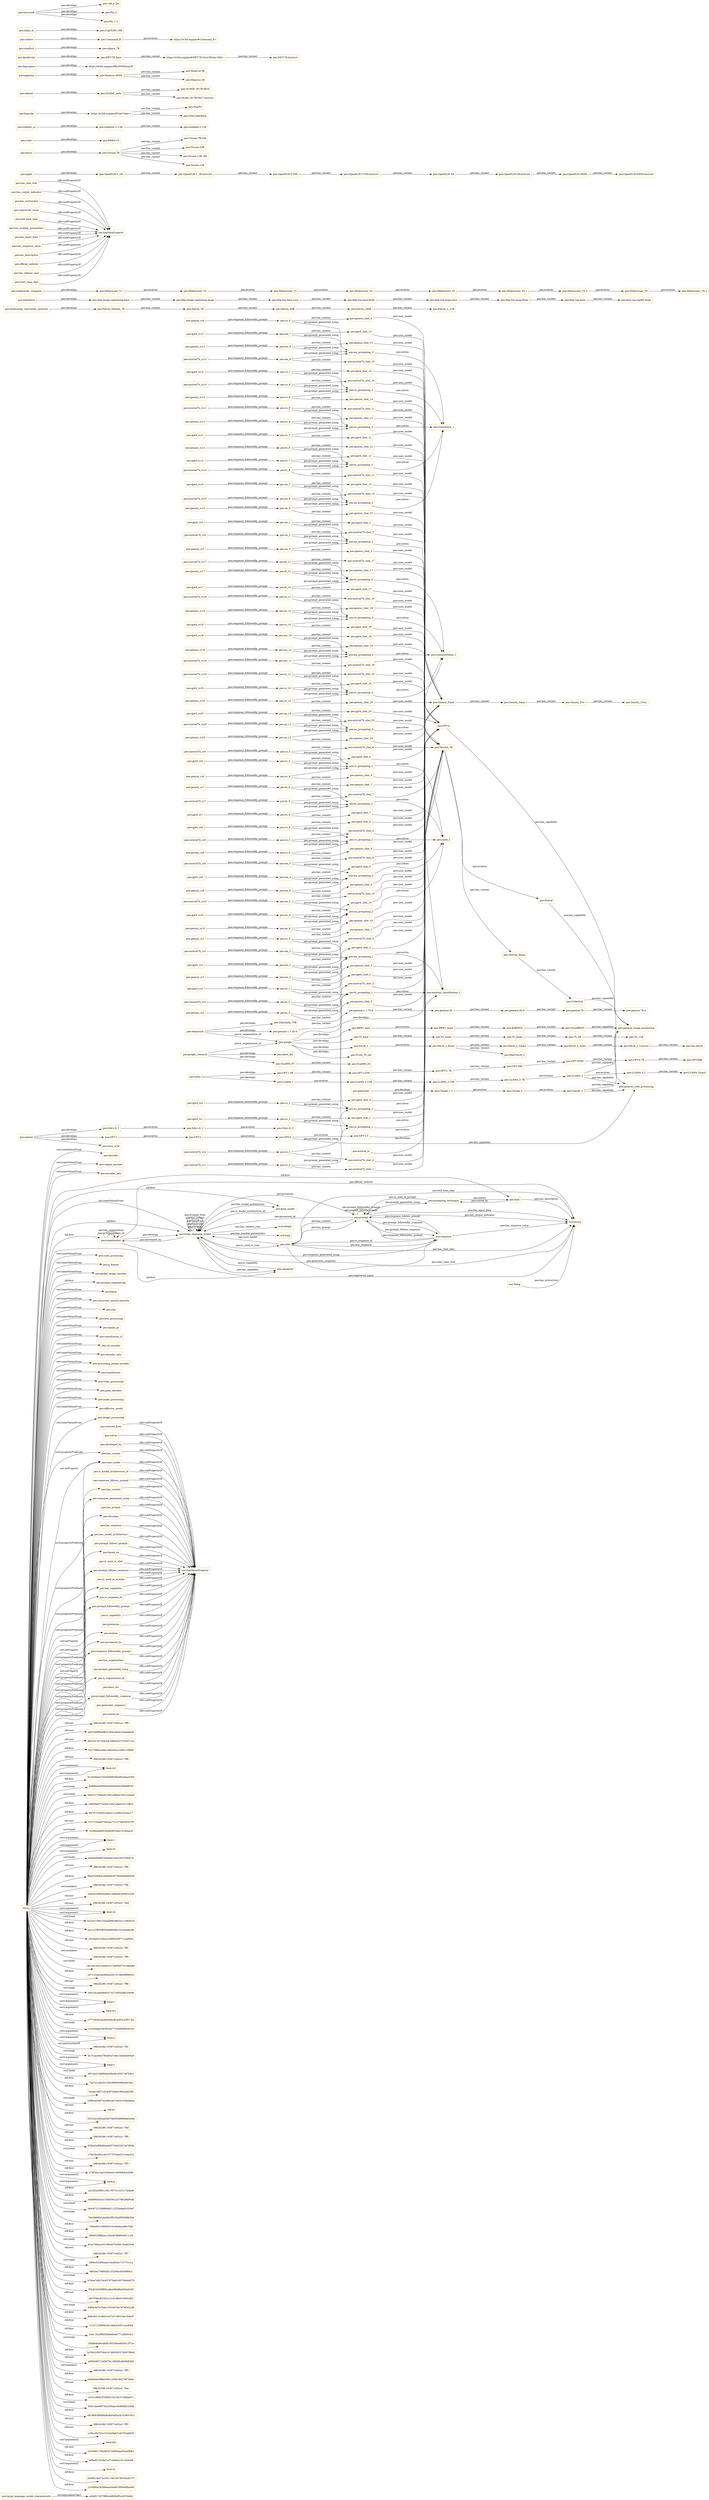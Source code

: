 digraph ar2dtool_diagram { 
rankdir=LR;
size="1501"
node [shape = rectangle, color="orange"]; "peo:large_language_model_characteristic" "peo:decoder" "peo:region_encoder" "e4b6f17d578f9c4e809aff3cd470afeb" "peo:encoder_only" "peo:organization" "peo:code_processing" "peo:q_former" "peo:global_image_encoder" "peo:prompt_engineering" "peo:llama" "peo:recurrent_neural_network" "peo:chat" "peo:clip" "peo:text_processing" "peo:lamda_pt" "peo:prompting_technique" "peo:transformer_xl" "peo:vit_encoder" "peo:decoder_only" "peo:task" "peo:grounding_image_encoder" "peo:transformer" "peo:capability" "peo:video_processing" "peo:pixel_decoder" "peo:audio_processing" "peo:prompt" "peo:base_model" "peo:diffusion_model" "peo:large_language_model" "peo:image_processing" "peo:response" ; /*classes style*/
	"peo:gemini_rs4" -> "peo:ro_3" [ label = "peo:response_followedby_prompt" ];
	"peo:gpt4_chat_4" -> "peo:GPT-4" [ label = "peo:uses_model" ];
	"peo:gemini_rs12" -> "peo:fs_9" [ label = "peo:response_followedby_prompt" ];
	"peo:ro_1" -> "peo:ro_prompting_1" [ label = "peo:prompt_generated_using" ];
	"peo:ro_1" -> "peo:gpt4_chat_4" [ label = "peo:has_context" ];
	"peo:an_5" -> "peo:an_prompting_2" [ label = "peo:prompt_generated_using" ];
	"peo:an_5" -> "peo:mistral7b_chat_10" [ label = "peo:has_context" ];
	"peo:gpt4_rs20" -> "peo:an_10" [ label = "peo:response_followedby_prompt" ];
	"peo:zs_2" -> "peo:zs_prompting_1" [ label = "peo:prompt_generated_using" ];
	"peo:zs_2" -> "peo:mistral7b_chat_1" [ label = "peo:has_context" ];
	"peo:Falcon_180B" -> "peo:Falcon_2_11B" [ label = "peo:has_variant" ];
	"peo:fs_11" -> "peo:fs_prompting_4" [ label = "peo:prompt_generated_using" ];
	"peo:fs_11" -> "peo:mistral7b_chat_17" [ label = "peo:has_context" ];
	"peo:has_variant" -> "owl:topObjectProperty" [ label = "rdfs:subPropertyOf" ];
	"peo:gemini_chat_15" -> "peo:Gemini_Flash" [ label = "peo:uses_model" ];
	"peo:uses_model" -> "owl:topObjectProperty" [ label = "rdfs:subPropertyOf" ];
	"peo:GPT-2" -> "peo:GPT-3" [ label = "peo:evolves" ];
	"peo:ro_11" -> "peo:ro_prompting_4" [ label = "peo:prompt_generated_using" ];
	"peo:ro_11" -> "peo:mistral7b_chat_19" [ label = "peo:has_context" ];
	"peo:gpt4_chat_15" -> "peo:GPT-4" [ label = "peo:uses_model" ];
	"peo:mistral7b_rs6" -> "peo:zs_5" [ label = "peo:response_followedby_prompt" ];
	"peo:mistral7b_chat_12" -> "peo:Mistral_7B" [ label = "peo:uses_model" ];
	"peo:salesforce" -> "peo:blip-image-captioning-base" [ label = "peo:develops" ];
	"peo:em_7" -> "peo:em_prompting_3" [ label = "peo:prompt_generated_using" ];
	"peo:em_7" -> "peo:gpt4_chat_13" [ label = "peo:has_context" ];
	"peo:mistral7b_rs10" -> "peo:an_5" [ label = "peo:response_followedby_prompt" ];
	"peo:gpt4_rs14" -> "peo:ro_7" [ label = "peo:response_followedby_prompt" ];
	"peo:Midjourney_V2" -> "peo:Midjourney_V3" [ label = "peo:evolves" ];
	"peo:is_model_architecture_of" -> "owl:topObjectProperty" [ label = "rdfs:subPropertyOf" ];
	"peo:gemini_chat_5" -> "peo:Gemini_Flash" [ label = "peo:uses_model" ];
	"peo:RoBERTa" -> "peo:VisualBERT" [ label = "peo:has_variant" ];
	"peo:has_chat_title" -> "owl:topDataProperty" [ label = "rdfs:subPropertyOf" ];
	"peo:em_10" -> "peo:em_prompting_4" [ label = "peo:prompt_generated_using" ];
	"peo:em_10" -> "peo:gpt4_chat_18" [ label = "peo:has_context" ];
	"peo:zs_prompting_2" -> "peo:math_1" [ label = "peo:solves" ];
	"peo:gpt4_rs5" -> "peo:an_1" [ label = "peo:response_followedby_prompt" ];
	"peo:an_12" -> "peo:an_prompting_4" [ label = "peo:prompt_generated_using" ];
	"peo:an_12" -> "peo:gemini_chat_20" [ label = "peo:has_context" ];
	"peo:gemini_rs18" -> "peo:em_12" [ label = "peo:response_followedby_prompt" ];
	"peo:mistral7b_chat_5" -> "peo:Mistral_7B" [ label = "peo:uses_model" ];
	"peo:ro_7" -> "peo:ro_prompting_3" [ label = "peo:prompt_generated_using" ];
	"peo:ro_7" -> "peo:gpt4_chat_14" [ label = "peo:has_context" ];
	"peo:deepmind" -> "peo:google" [ label = "peo:is_organization_of" ];
	"peo:deepmind" -> "peo:gemma-1.1-2b-it" [ label = "peo:develops" ];
	"peo:deepmind" -> "peo:Chinchilla_70B" [ label = "peo:develops" ];
	"peo:response_follows_prompt" -> "owl:topObjectProperty" [ label = "rdfs:subPropertyOf" ];
	"peo:OpenELM-450M" -> "peo:OpenELM-450M-Instruct" [ label = "peo:has_variant" ];
	"peo:lmsys" -> "peo:Vicuna-7B" [ label = "peo:develops" ];
	"peo:Midjourney_V5.2" -> "peo:Midjourney_V6" [ label = "peo:evolves" ];
	"peo:Vicuna-7B" -> "peo:Vicuna-7B-16k" [ label = "peo:has_variant" ];
	"peo:Vicuna-7B" -> "peo:Vicuna-33B" [ label = "peo:has_variant" ];
	"peo:Vicuna-7B" -> "peo:Vicuna-13B-16k" [ label = "peo:has_variant" ];
	"peo:Vicuna-7B" -> "peo:Vicuna-13B" [ label = "peo:has_variant" ];
	"peo:PaLM_2_Bison" -> "peo:PaLM_2_Gecko" [ label = "peo:has_variant" ];
	"peo:PaLM_2_Bison" -> "peo:Med-PaLM_2" [ label = "peo:has_variant" ];
	"peo:LLAMA_2-13B" -> "peo:LLAMA_2-70B" [ label = "peo:has_variant" ];
	"peo:Mistral_7B" -> "peo:Mistral_Nemo" [ label = "peo:has_variant" ];
	"peo:Mistral_7B" -> "peo:Pixtral" [ label = "peo:evolves" ];
	"peo:zs_8" -> "peo:zs_prompting_3" [ label = "peo:prompt_generated_using" ];
	"peo:zs_8" -> "peo:mistral7b_chat_11" [ label = "peo:has_context" ];
	"peo:OPT-125M" -> "peo:OPT-2.7B" [ label = "peo:has_variant" ];
	"peo:gemini_chat_10" -> "peo:Gemini_Flash" [ label = "peo:uses_model" ];
	"peo:VisualBERT" -> "peo:general_image_processing" [ label = "peo:has_capability" ];
	"peo:has_context" -> "owl:topObjectProperty" [ label = "rdfs:subPropertyOf" ];
	"peo:an_prompting_1" -> "peo:emotion_classification_1" [ label = "peo:solves" ];
	"peo:response_generated_using" -> "owl:topObjectProperty" [ label = "rdfs:subPropertyOf" ];
	"peo:gpt4_chat_10" -> "peo:GPT-4" [ label = "peo:uses_model" ];
	"peo:Claude_3" -> "peo:general_image_processing" [ label = "peo:has_capability" ];
	"peo:Claude_3" -> "peo:general_code_processing" [ label = "peo:has_capability" ];
	"peo:mistral7b_rs1" -> "peo:zs_2" [ label = "peo:response_followedby_prompt" ];
	"peo:fs_6" -> "peo:fs_prompting_2" [ label = "peo:prompt_generated_using" ];
	"peo:fs_6" -> "peo:gemini_chat_7" [ label = "peo:has_context" ];
	"peo:fs_prompting_4" -> "peo:summarization_1" [ label = "peo:solves" ];
	"peo:em_2" -> "peo:em_prompting_1" [ label = "peo:prompt_generated_using" ];
	"peo:em_2" -> "peo:mistral7b_chat_3" [ label = "peo:has_context" ];
	"peo:mistral7b_chat_18" -> "peo:Mistral_7B" [ label = "peo:uses_model" ];
	"peo:mistral7b_rs16" -> "peo:zs_11" [ label = "peo:response_followedby_prompt" ];
	"peo:OPT-350M" -> "peo:OPT-6.7B" [ label = "peo:has_variant" ];
	"peo:mistral_ai" -> "peo:Mistral_7B" [ label = "peo:develops" ];
	"peo:anthropic" -> "peo:Claude_1.2" [ label = "peo:develops" ];
	"peo:rwkv" -> "peo:RWKV-v5" [ label = "peo:develops" ];
	"peo:PaLM_2_Otter" -> "peo:PaLM_2_Unicorn" [ label = "peo:has_variant" ];
	"peo:ro_prompting_1" -> "peo:emotion_classification_1" [ label = "peo:solves" ];
	"peo:gemini_rs5" -> "peo:an_3" [ label = "peo:response_followedby_prompt" ];
	"peo:gemini_rs13" -> "peo:em_9" [ label = "peo:response_followedby_prompt" ];
	"peo:ro_2" -> "peo:ro_prompting_1" [ label = "peo:prompt_generated_using" ];
	"peo:ro_2" -> "peo:mistral7b_chat_4" [ label = "peo:has_context" ];
	"peo:an_6" -> "peo:an_prompting_2" [ label = "peo:prompt_generated_using" ];
	"peo:an_6" -> "peo:gemini_chat_10" [ label = "peo:has_context" ];
	"peo:gpt4_chat_5" -> "peo:GPT-4" [ label = "peo:uses_model" ];
	"peo:blip-vqa-base" -> "peo:blip-vqa-capfilt-large" [ label = "peo:has_variant" ];
	"peo:has_prompt" -> "owl:topObjectProperty" [ label = "rdfs:subPropertyOf" ];
	"peo:OpenELM-1_1B" -> "peo:OpenELM-1_1B-Instruct" [ label = "peo:has_variant" ];
	"peo:PaLM_2_Gecko" -> "peo:PaLM_2_Otter" [ label = "peo:has_variant" ];
	"peo:zs_3" -> "peo:zs_prompting_1" [ label = "peo:prompt_generated_using" ];
	"peo:zs_3" -> "peo:gemini_chat_1" [ label = "peo:has_context" ];
	"peo:develops" -> "owl:topObjectProperty" [ label = "rdfs:subPropertyOf" ];
	"peo:LLAMA_2-7B" -> "peo:LLAMA_3" [ label = "peo:evolves" ];
	"peo:fs_12" -> "peo:fs_prompting_4" [ label = "peo:prompt_generated_using" ];
	"peo:fs_12" -> "peo:gemini_chat_17" [ label = "peo:has_context" ];
	"peo:gemma-7b" -> "peo:gemma-7b-it" [ label = "peo:has_variant" ];
	"peo:gemini_chat_16" -> "peo:Gemini_Flash" [ label = "peo:uses_model" ];
	"peo:has_response" -> "owl:topObjectProperty" [ label = "rdfs:subPropertyOf" ];
	"peo:ro_12" -> "peo:ro_prompting_4" [ label = "peo:prompt_generated_using" ];
	"peo:ro_12" -> "peo:gemini_chat_19" [ label = "peo:has_context" ];
	"peo:GPT-3" -> "peo:general_code_processing" [ label = "peo:has_capability" ];
	"peo:GPT-3" -> "peo:GPT-3.5" [ label = "peo:evolves" ];
	"peo:gpt4_chat_16" -> "peo:GPT-4" [ label = "peo:uses_model" ];
	"peo:OPT-6.7B" -> "peo:OPT-66B" [ label = "peo:has_variant" ];
	"peo:stablelm-2-1-6b" -> "peo:stablelm-2-12b" [ label = "peo:has_variant" ];
	"peo:fs_1" -> "peo:fs_prompting_1" [ label = "peo:prompt_generated_using" ];
	"peo:fs_1" -> "peo:gpt4_chat_2" [ label = "peo:has_context" ];
	"peo:Gemini_Flash" -> "peo:Gemini_Nano" [ label = "peo:has_variant" ];
	"peo:mistral7b_rs7" -> "peo:fs_5" [ label = "peo:response_followedby_prompt" ];
	"peo:blip-itm-base-flickr" -> "peo:blip-itm-large-coco" [ label = "peo:has_variant" ];
	"peo:has_model_architecture" -> "owl:topObjectProperty" [ label = "rdfs:subPropertyOf" ];
	"peo:em_8" -> "peo:em_prompting_3" [ label = "peo:prompt_generated_using" ];
	"peo:em_8" -> "peo:mistral7b_chat_13" [ label = "peo:has_context" ];
	"peo:mistral7b_chat_13" -> "peo:Mistral_7B" [ label = "peo:uses_model" ];
	"peo:has_output_indicator" -> "owl:topDataProperty" [ label = "rdfs:subPropertyOf" ];
	"peo:mistral7b_rs11" -> "peo:zs_8" [ label = "peo:response_followedby_prompt" ];
	"peo:gpt4_rs15" -> "peo:an_7" [ label = "peo:response_followedby_prompt" ];
	"peo:Midjourney_V3" -> "peo:Midjourney_V4" [ label = "peo:evolves" ];
	"peo:gemini_chat_6" -> "peo:Gemini_Flash" [ label = "peo:uses_model" ];
	"https://w3id.org/peo#StarCoder+" -> "peo:StarPii" [ label = "peo:has_variant" ];
	"https://w3id.org/peo#StarCoder+" -> "peo:StarCoderBase" [ label = "peo:has_variant" ];
	"peo:allenAI" -> "peo:OLMoE_code" [ label = "peo:develops" ];
	"peo:an_1" -> "peo:an_prompting_1" [ label = "peo:prompt_generated_using" ];
	"peo:an_1" -> "peo:gpt4_chat_5" [ label = "peo:has_context" ];
	"peo:Gemini_Pro" -> "peo:Gemini_Ultra" [ label = "peo:has_variant" ];
	"peo:em_11" -> "peo:em_prompting_4" [ label = "peo:prompt_generated_using" ];
	"peo:em_11" -> "peo:mistral7b_chat_18" [ label = "peo:has_context" ];
	"peo:zs_prompting_3" -> "peo:translation_1" [ label = "peo:solves" ];
	"peo:gpt4_rs6" -> "peo:zs_4" [ label = "peo:response_followedby_prompt" ];
	"peo:gemini_rs19" -> "peo:ro_12" [ label = "peo:response_followedby_prompt" ];
	"peo:mistral7b_chat_6" -> "peo:Mistral_7B" [ label = "peo:uses_model" ];
	"peo:ro_8" -> "peo:ro_prompting_3" [ label = "peo:prompt_generated_using" ];
	"peo:ro_8" -> "peo:mistral7b_chat_14" [ label = "peo:has_context" ];
	"peo:BERT_base" -> "peo:BERT_large" [ label = "peo:evolves" ];
	"peo:prompt_follows_prompt" -> "owl:topObjectProperty" [ label = "rdfs:subPropertyOf" ];
	"peo:gemini_rs20" -> "peo:an_12" [ label = "peo:response_followedby_prompt" ];
	"peo:zs_9" -> "peo:zs_prompting_3" [ label = "peo:prompt_generated_using" ];
	"peo:zs_9" -> "peo:gemini_chat_11" [ label = "peo:has_context" ];
	"peo:gemini_chat_11" -> "peo:Gemini_Flash" [ label = "peo:uses_model" ];
	"peo:an_prompting_2" -> "peo:math_1" [ label = "peo:solves" ];
	"peo:gpt4_chat_11" -> "peo:GPT-4" [ label = "peo:uses_model" ];
	"peo:mistral7b_rs2" -> "peo:fs_2" [ label = "peo:response_followedby_prompt" ];
	"peo:fs_7" -> "peo:fs_prompting_3" [ label = "peo:prompt_generated_using" ];
	"peo:fs_7" -> "peo:gpt4_chat_12" [ label = "peo:has_context" ];
	"peo:em_3" -> "peo:em_prompting_1" [ label = "peo:prompt_generated_using" ];
	"peo:em_3" -> "peo:gemini_chat_3" [ label = "peo:has_context" ];
	"peo:gpt4_rs10" -> "peo:an_4" [ label = "peo:response_followedby_prompt" ];
	"peo:based_on" -> "owl:topObjectProperty" [ label = "rdfs:subPropertyOf" ];
	"peo:sapienza" -> "peo:Minerva-350M" [ label = "peo:develops" ];
	"peo:mistral7b_chat_19" -> "peo:Mistral_7B" [ label = "peo:uses_model" ];
	"peo:T5_base" -> "peo:T5_small" [ label = "peo:has_variant" ];
	"peo:mistral7b_rs17" -> "peo:fs_11" [ label = "peo:response_followedby_prompt" ];
	"peo:gemini_chat_1" -> "peo:Gemini_Flash" [ label = "peo:uses_model" ];
	"peo:Falcon_40B" -> "peo:Falcon_180B" [ label = "peo:has_variant" ];
	"peo:ro_prompting_2" -> "peo:math_1" [ label = "peo:solves" ];
	"peo:gemini_rs6" -> "peo:zs_6" [ label = "peo:response_followedby_prompt" ];
	"peo:blip-image-captioning-large" -> "peo:blip-itm-base-coco" [ label = "peo:has_variant" ];
	"peo:midjourney_company" -> "peo:Midjourney_V1" [ label = "peo:develops" ];
	"peo:mistral7b_chat_1" -> "peo:Mistral_7B" [ label = "peo:uses_model" ];
	"peo:ro_3" -> "peo:ro_prompting_1" [ label = "peo:prompt_generated_using" ];
	"peo:ro_3" -> "peo:gemini_chat_4" [ label = "peo:has_context" ];
	"peo:mistral7b_chat_20" -> "peo:Mistral_7B" [ label = "peo:uses_model" ];
	"peo:gpt4_rs1" -> "peo:zs_1" [ label = "peo:response_followedby_prompt" ];
	"peo:an_7" -> "peo:an_prompting_3" [ label = "peo:prompt_generated_using" ];
	"peo:an_7" -> "peo:gpt4_chat_15" [ label = "peo:has_context" ];
	"peo:large_language_model_characteristic" -> "e4b6f17d578f9c4e809aff3cd470afeb" [ label = "owl:equivalentClass" ];
	"peo:gemini_rs14" -> "peo:ro_9" [ label = "peo:response_followedby_prompt" ];
	"peo:blip-itm-base-coco" -> "peo:blip-itm-base-flickr" [ label = "peo:has_variant" ];
	"peo:gpt4_chat_6" -> "peo:GPT-4" [ label = "peo:uses_model" ];
	"peo:OpenELM-270M" -> "peo:OpenELM-270M-Instruct" [ label = "peo:has_variant" ];
	"peo:has_instruction" -> "owl:topDataProperty" [ label = "rdfs:subPropertyOf" ];
	"peo:zs_4" -> "peo:zs_prompting_2" [ label = "peo:prompt_generated_using" ];
	"peo:zs_4" -> "peo:gpt4_chat_6" [ label = "peo:has_context" ];
	"peo:PaLM_1" -> "peo:PaLM_2_Bison" [ label = "peo:evolves" ];
	"peo:GLaMM_FT" -> "peo:GLaMM_ZS" [ label = "peo:has_variant" ];
	"peo:is_used_in_chat" -> "owl:topObjectProperty" [ label = "rdfs:subPropertyOf" ];
	"peo:gemini_chat_17" -> "peo:Gemini_Flash" [ label = "peo:uses_model" ];
	"peo:OLMoE_code" -> "peo:OLMoE-1B-7B-0924" [ label = "peo:has_variant" ];
	"peo:OLMoE_code" -> "peo:OLMo-1B-7B-0927-Instruct" [ label = "peo:has_variant" ];
	"peo:blip-itm-large-coco" -> "peo:blip-itm-large-flickr" [ label = "peo:has_variant" ];
	"peo:GPT-4" -> "peo:general_image_processing" [ label = "peo:has_capability" ];
	"peo:google_research" -> "peo:google" [ label = "peo:is_organization_of" ];
	"peo:google_research" -> "peo:xlnet_llm" [ label = "peo:develops" ];
	"peo:google_research" -> "peo:GLaMM_FT" [ label = "peo:develops" ];
	"peo:gpt4_chat_17" -> "peo:GPT-4" [ label = "peo:uses_model" ];
	"peo:gemma-2b-it" -> "peo:gemma-7b" [ label = "peo:has_variant" ];
	"peo:fs_2" -> "peo:fs_prompting_1" [ label = "peo:prompt_generated_using" ];
	"peo:fs_2" -> "peo:mistral7b_chat_2" [ label = "peo:has_context" ];
	"peo:mistral7b_rs8" -> "peo:em_5" [ label = "peo:response_followedby_prompt" ];
	"peo:mistral7b_chat_14" -> "peo:Mistral_7B" [ label = "peo:uses_model" ];
	"peo:em_9" -> "peo:em_prompting_3" [ label = "peo:prompt_generated_using" ];
	"peo:em_9" -> "peo:gemini_chat_13" [ label = "peo:has_context" ];
	"peo:mistral7b_rs12" -> "peo:fs_8" [ label = "peo:response_followedby_prompt" ];
	"peo:em_prompting_1" -> "peo:emotion_classification_1" [ label = "peo:solves" ];
	"peo:OpenELM-3B-Instruct" -> "peo:OpenELM-450M" [ label = "peo:has_variant" ];
	"peo:gpt4_rs16" -> "peo:zs_10" [ label = "peo:response_followedby_prompt" ];
	"peo:Midjourney_V4" -> "peo:Midjourney_V5" [ label = "peo:evolves" ];
	"peo:gemini_chat_7" -> "peo:Gemini_Flash" [ label = "peo:uses_model" ];
	"peo:gemini_rs1" -> "peo:zs_3" [ label = "peo:response_followedby_prompt" ];
	"peo:T5_large" -> "peo:T5_3B" [ label = "peo:has_variant" ];
	"peo:prompt_follows_response" -> "owl:topObjectProperty" [ label = "rdfs:subPropertyOf" ];
	"peo:an_2" -> "peo:an_prompting_1" [ label = "peo:prompt_generated_using" ];
	"peo:an_2" -> "peo:mistral7b_chat_5" [ label = "peo:has_context" ];
	"peo:gpt4_chat_1" -> "peo:GPT-4" [ label = "peo:uses_model" ];
	"peo:em_12" -> "peo:em_prompting_4" [ label = "peo:prompt_generated_using" ];
	"peo:em_12" -> "peo:gemini_chat_18" [ label = "peo:has_context" ];
	"peo:gpt4_rs7" -> "peo:fs_4" [ label = "peo:response_followedby_prompt" ];
	"peo:zs_prompting_4" -> "peo:summarization_1" [ label = "peo:solves" ];
	"peo:mistral7b_chat_7" -> "peo:Mistral_7B" [ label = "peo:uses_model" ];
	"peo:ro_9" -> "peo:ro_prompting_3" [ label = "peo:prompt_generated_using" ];
	"peo:ro_9" -> "peo:gemini_chat_14" [ label = "peo:has_context" ];
	"peo:registered_name" -> "owl:topDataProperty" [ label = "rdfs:subPropertyOf" ];
	"peo:is_used_in_prompt" -> "owl:topObjectProperty" [ label = "rdfs:subPropertyOf" ];
	"peo:has_capability" -> "owl:topObjectProperty" [ label = "rdfs:subPropertyOf" ];
	"peo:OPT-1.3B" -> "peo:OPT-125M" [ label = "peo:has_variant" ];
	"peo:gemini_chat_12" -> "peo:Gemini_Flash" [ label = "peo:uses_model" ];
	"peo:zs_10" -> "peo:zs_prompting_4" [ label = "peo:prompt_generated_using" ];
	"peo:zs_10" -> "peo:gpt4_chat_16" [ label = "peo:has_context" ];
	"peo:bigscience" -> "https://w3id.org/peo#BLOOMZ&mT0" [ label = "peo:develops" ];
	"peo:an_prompting_3" -> "peo:translation_1" [ label = "peo:solves" ];
	"peo:gpt4_chat_12" -> "peo:GPT-4" [ label = "peo:uses_model" ];
	"peo:OpenELM-270M-Instruct" -> "peo:OpenELM-3B" [ label = "peo:has_variant" ];
	"peo:mistral7b_rs3" -> "peo:em_2" [ label = "peo:response_followedby_prompt" ];
	"peo:MPT-7B_base" -> "https://w3id.org/peo#MPT-7B-StoryWriter-65k+" [ label = "peo:has_variant" ];
	"peo:is_response_of" -> "owl:topObjectProperty" [ label = "rdfs:subPropertyOf" ];
	"peo:prompt_followedby_prompt" -> "owl:topObjectProperty" [ label = "rdfs:subPropertyOf" ];
	"peo:fs_8" -> "peo:fs_prompting_3" [ label = "peo:prompt_generated_using" ];
	"peo:fs_8" -> "peo:mistral7b_chat_12" [ label = "peo:has_context" ];
	"peo:em_4" -> "peo:em_prompting_2" [ label = "peo:prompt_generated_using" ];
	"peo:em_4" -> "peo:gpt4_chat_8" [ label = "peo:has_context" ];
	"peo:gpt4_rs11" -> "peo:zs_7" [ label = "peo:response_followedby_prompt" ];
	"peo:DALL-E_1" -> "peo:DALL-E_2" [ label = "peo:evolves" ];
	"peo:mistral7b_rs18" -> "peo:em_11" [ label = "peo:response_followedby_prompt" ];
	"peo:gemini_chat_2" -> "peo:Gemini_Flash" [ label = "peo:uses_model" ];
	"peo:ro_prompting_3" -> "peo:translation_1" [ label = "peo:solves" ];
	"peo:gemini_rs7" -> "peo:fs_6" [ label = "peo:response_followedby_prompt" ];
	"peo:gpt4_chat_7" -> "peo:GPT-4" [ label = "peo:uses_model" ];
	"peo:Minerva-350M" -> "peo:Minerva-3B" [ label = "peo:has_variant" ];
	"peo:Minerva-350M" -> "peo:Minerva-1B" [ label = "peo:has_variant" ];
	"peo:gpt4_rs2" -> "peo:fs_1" [ label = "peo:response_followedby_prompt" ];
	"peo:is_capability" -> "owl:topObjectProperty" [ label = "rdfs:subPropertyOf" ];
	"peo:gemini_rs15" -> "peo:an_9" [ label = "peo:response_followedby_prompt" ];
	"peo:mistral7b_chat_2" -> "peo:Mistral_7B" [ label = "peo:uses_model" ];
	"peo:ro_4" -> "peo:ro_prompting_2" [ label = "peo:prompt_generated_using" ];
	"peo:ro_4" -> "peo:gpt4_chat_9" [ label = "peo:has_context" ];
	"peo:an_8" -> "peo:an_prompting_3" [ label = "peo:prompt_generated_using" ];
	"peo:an_8" -> "peo:mistral7b_chat_15" [ label = "peo:has_context" ];
	"peo:Falcon_7B" -> "peo:Falcon_40B" [ label = "peo:has_variant" ];
	"peo:end_time_chat" -> "owl:topDataProperty" [ label = "rdfs:subPropertyOf" ];
	"peo:processes" -> "owl:topObjectProperty" [ label = "rdfs:subPropertyOf" ];
	"peo:google" -> "peo:T5_base" [ label = "peo:develops" ];
	"peo:google" -> "peo:PaLM_1" [ label = "peo:develops" ];
	"peo:google" -> "peo:Gemini_Flash" [ label = "peo:develops" ];
	"peo:google" -> "peo:FLAN_T5_xxl" [ label = "peo:develops" ];
	"peo:google" -> "peo:BERT_base" [ label = "peo:develops" ];
	"peo:LLAMA_2-70B" -> "peo:LLAMA_2-7B" [ label = "peo:has_variant" ];
	"peo:has_number_parameters" -> "owl:topDataProperty" [ label = "rdfs:subPropertyOf" ];
	"peo:zs_5" -> "peo:zs_prompting_2" [ label = "peo:prompt_generated_using" ];
	"peo:zs_5" -> "peo:mistral7b_chat_6" [ label = "peo:has_context" ];
	"peo:evolves" -> "owl:topObjectProperty" [ label = "rdfs:subPropertyOf" ];
	"peo:gemini_chat_18" -> "peo:Gemini_Flash" [ label = "peo:uses_model" ];
	"peo:LLAMA_1" -> "peo:LLAMA_2-13B" [ label = "peo:evolves" ];
	"peo:gpt4_chat_18" -> "peo:GPT-4" [ label = "peo:uses_model" ];
	"peo:fs_3" -> "peo:fs_prompting_1" [ label = "peo:prompt_generated_using" ];
	"peo:fs_3" -> "peo:gemini_chat_2" [ label = "peo:has_context" ];
	"peo:BERT_large" -> "peo:RoBERTa" [ label = "peo:has_variant" ];
	"peo:fs_prompting_1" -> "peo:emotion_classification_1" [ label = "peo:solves" ];
	"peo:mistral7b_rs9" -> "peo:ro_5" [ label = "peo:response_followedby_prompt" ];
	"peo:stanford" -> "peo:alpaca_7B" [ label = "peo:develops" ];
	"peo:mistral7b_chat_15" -> "peo:Mistral_7B" [ label = "peo:uses_model" ];
	"peo:em_prompting_2" -> "peo:math_1" [ label = "peo:solves" ];
	"peo:mistral7b_rs13" -> "peo:em_8" [ label = "peo:response_followedby_prompt" ];
	"https://w3id.org/peo#MPT-7B-StoryWriter-65k+" -> "peo:MPT-7B-Instruct" [ label = "peo:has_variant" ];
	"peo:gpt4_rs17" -> "peo:fs_10" [ label = "peo:response_followedby_prompt" ];
	"peo:processed_by" -> "owl:topObjectProperty" [ label = "rdfs:subPropertyOf" ];
	"peo:Midjourney_V5" -> "peo:Midjourney_V5.1" [ label = "peo:evolves" ];
	"peo:meta" -> "peo:OPT-1.3B" [ label = "peo:develops" ];
	"peo:meta" -> "peo:LLAMA_1" [ label = "peo:develops" ];
	"peo:gemini_rs2" -> "peo:fs_3" [ label = "peo:response_followedby_prompt" ];
	"peo:gemini_chat_8" -> "peo:Gemini_Flash" [ label = "peo:uses_model" ];
	"peo:has_input_data" -> "owl:topDataProperty" [ label = "rdfs:subPropertyOf" ];
	"peo:gemini_rs10" -> "peo:an_6" [ label = "peo:response_followedby_prompt" ];
	"peo:an_3" -> "peo:an_prompting_1" [ label = "peo:prompt_generated_using" ];
	"peo:an_3" -> "peo:gemini_chat_5" [ label = "peo:has_context" ];
	"peo:gpt4_chat_2" -> "peo:GPT-4" [ label = "peo:uses_model" ];
	"peo:gpt4_rs8" -> "peo:em_4" [ label = "peo:response_followedby_prompt" ];
	"peo:has_response_value" -> "owl:topDataProperty" [ label = "rdfs:subPropertyOf" ];
	"peo:mistral7b_chat_8" -> "peo:Mistral_7B" [ label = "peo:uses_model" ];
	"peo:Mistral_Nemo" -> "peo:Codestral" [ label = "peo:has_variant" ];
	"peo:response_followedby_prompt" -> "owl:topObjectProperty" [ label = "rdfs:subPropertyOf" ];
	"peo:gemini_chat_13" -> "peo:Gemini_Flash" [ label = "peo:uses_model" ];
	"peo:zs_11" -> "peo:zs_prompting_4" [ label = "peo:prompt_generated_using" ];
	"peo:zs_11" -> "peo:mistral7b_chat_16" [ label = "peo:has_context" ];
	"peo:an_prompting_4" -> "peo:summarization_1" [ label = "peo:solves" ];
	"peo:gpt4_chat_13" -> "peo:GPT-4" [ label = "peo:uses_model" ];
	"peo:Falcon_Mamba_7B" -> "peo:Falcon_7B" [ label = "peo:has_variant" ];
	"peo:gemma-1.1-2b-it" -> "peo:gemma-1.1-7b-it" [ label = "peo:has_variant" ];
	"peo:mistral7b_rs4" -> "peo:ro_2" [ label = "peo:response_followedby_prompt" ];
	"peo:fs_9" -> "peo:fs_prompting_3" [ label = "peo:prompt_generated_using" ];
	"peo:fs_9" -> "peo:gemini_chat_12" [ label = "peo:has_context" ];
	"peo:mistral7b_chat_10" -> "peo:Mistral_7B" [ label = "peo:uses_model" ];
	"peo:em_5" -> "peo:em_prompting_2" [ label = "peo:prompt_generated_using" ];
	"peo:em_5" -> "peo:mistral7b_chat_8" [ label = "peo:has_context" ];
	"peo:Claude_1.2" -> "peo:Claude_2" [ label = "peo:evolves" ];
	"peo:gpt4_rs12" -> "peo:fs_7" [ label = "peo:response_followedby_prompt" ];
	"peo:DALL-E_2" -> "peo:DALL-E_3" [ label = "peo:evolves" ];
	"peo:mistral7b_rs19" -> "peo:ro_11" [ label = "peo:response_followedby_prompt" ];
	"peo:gemini_chat_3" -> "peo:Gemini_Flash" [ label = "peo:uses_model" ];
	"peo:Pixtral" -> "peo:general_image_processing" [ label = "peo:has_capability" ];
	"peo:has_organization" -> "owl:topObjectProperty" [ label = "rdfs:subPropertyOf" ];
	"peo:ro_prompting_4" -> "peo:summarization_1" [ label = "peo:solves" ];
	"peo:gemma-1.1-7b-it" -> "peo:gemma-2b" [ label = "peo:has_variant" ];
	"peo:gemini_rs8" -> "peo:em_6" [ label = "peo:response_followedby_prompt" ];
	"peo:mistral7b_rs20" -> "peo:an_11" [ label = "peo:response_followedby_prompt" ];
	"peo:an_10" -> "peo:an_prompting_4" [ label = "peo:prompt_generated_using" ];
	"peo:an_10" -> "peo:gpt4_chat_20" [ label = "peo:has_context" ];
	"peo:gpt4_rs3" -> "peo:em_1" [ label = "peo:response_followedby_prompt" ];
	"peo:gemini_rs16" -> "peo:zs_12" [ label = "peo:response_followedby_prompt" ];
	"peo:mistral7b_chat_3" -> "peo:Mistral_7B" [ label = "peo:uses_model" ];
	"peo:ro_5" -> "peo:ro_prompting_2" [ label = "peo:prompt_generated_using" ];
	"peo:ro_5" -> "peo:mistral7b_chat_9" [ label = "peo:has_context" ];
	"peo:an_9" -> "peo:an_prompting_3" [ label = "peo:prompt_generated_using" ];
	"peo:an_9" -> "peo:gemini_chat_15" [ label = "peo:has_context" ];
	"peo:gpt4_chat_8" -> "peo:GPT-4" [ label = "peo:uses_model" ];
	"peo:Command_R" -> "https://w3id.org/peo#Command_R+" [ label = "peo:evolves" ];
	"peo:blip-image-captioning-base" -> "peo:blip-image-captioning-large" [ label = "peo:has_variant" ];
	"peo:stability_ai" -> "peo:stablelm-2-1-6b" [ label = "peo:develops" ];
	"peo:zs_6" -> "peo:zs_prompting_2" [ label = "peo:prompt_generated_using" ];
	"peo:zs_6" -> "peo:gemini_chat_6" [ label = "peo:has_context" ];
	"peo:Codestral" -> "peo:general_code_processing" [ label = "peo:has_capability" ];
	"peo:gemini_chat_19" -> "peo:Gemini_Flash" [ label = "peo:uses_model" ];
	"peo:gpt4_chat_19" -> "peo:GPT-4" [ label = "peo:uses_model" ];
	"peo:databricks" -> "peo:MPT-7B_base" [ label = "peo:develops" ];
	"peo:fs_4" -> "peo:fs_prompting_2" [ label = "peo:prompt_generated_using" ];
	"peo:fs_4" -> "peo:gpt4_chat_7" [ label = "peo:has_context" ];
	"peo:fs_prompting_2" -> "peo:math_1" [ label = "peo:solves" ];
	"peo:OpenELM-3B" -> "peo:OpenELM-3B-Instruct" [ label = "peo:has_variant" ];
	"peo:gemini_chat_20" -> "peo:Gemini_Flash" [ label = "peo:uses_model" ];
	"peo:OPT-30B" -> "peo:OPT-350M" [ label = "peo:has_variant" ];
	"peo:mistral7b_chat_16" -> "peo:Mistral_7B" [ label = "peo:uses_model" ];
	"peo:em_prompting_3" -> "peo:translation_1" [ label = "peo:solves" ];
	"peo:mistral7b_rs14" -> "peo:ro_8" [ label = "peo:response_followedby_prompt" ];
	"peo:gpt4_chat_20" -> "peo:GPT-4" [ label = "peo:uses_model" ];
	"peo:gpt4_rs18" -> "peo:em_10" [ label = "peo:response_followedby_prompt" ];
	"peo:Midjourney_V6" -> "peo:Midjourney_V6.2" [ label = "peo:evolves" ];
	"peo:zhipu_ai" -> "peo:CogVLM2-19B" [ label = "peo:develops" ];
	"peo:gemini_chat_9" -> "peo:Gemini_Flash" [ label = "peo:uses_model" ];
	"peo:gemini_rs3" -> "peo:em_3" [ label = "peo:response_followedby_prompt" ];
	"peo:bigcode" -> "https://w3id.org/peo#StarCoder+" [ label = "peo:develops" ];
	"peo:prompt_generated_using" -> "owl:topObjectProperty" [ label = "rdfs:subPropertyOf" ];
	"peo:gemini_rs11" -> "peo:zs_9" [ label = "peo:response_followedby_prompt" ];
	"peo:an_4" -> "peo:an_prompting_2" [ label = "peo:prompt_generated_using" ];
	"peo:an_4" -> "peo:gpt4_chat_10" [ label = "peo:has_context" ];
	"peo:gpt4_chat_3" -> "peo:GPT-4" [ label = "peo:uses_model" ];
	"peo:gpt4_rs9" -> "peo:ro_4" [ label = "peo:response_followedby_prompt" ];
	"peo:mistral7b_chat_9" -> "peo:Mistral_7B" [ label = "peo:uses_model" ];
	"peo:is_organization_of" -> "owl:topObjectProperty" [ label = "rdfs:subPropertyOf" ];
	"peo:T5_3B" -> "peo:T5_11B" [ label = "peo:has_variant" ];
	"peo:T5_small" -> "peo:T5_large" [ label = "peo:has_variant" ];
	"peo:basis_for" -> "owl:topObjectProperty" [ label = "rdfs:subPropertyOf" ];
	"peo:zs_1" -> "peo:zs_prompting_1" [ label = "peo:prompt_generated_using" ];
	"peo:zs_1" -> "peo:gpt4_chat_1" [ label = "peo:has_context" ];
	"peo:has_description" -> "owl:topDataProperty" [ label = "rdfs:subPropertyOf" ];
	"peo:prompt_followedby_response" -> "owl:topObjectProperty" [ label = "rdfs:subPropertyOf" ];
	"peo:fs_10" -> "peo:fs_prompting_4" [ label = "peo:prompt_generated_using" ];
	"peo:fs_10" -> "peo:gpt4_chat_17" [ label = "peo:has_context" ];
	"peo:gemini_chat_14" -> "peo:Gemini_Flash" [ label = "peo:uses_model" ];
	"peo:zs_12" -> "peo:zs_prompting_4" [ label = "peo:prompt_generated_using" ];
	"peo:zs_12" -> "peo:gemini_chat_16" [ label = "peo:has_context" ];
	"peo:OpenELM-1_1B-Instruct" -> "peo:OpenELM-270M" [ label = "peo:has_variant" ];
	"peo:generates_response" -> "owl:topObjectProperty" [ label = "rdfs:subPropertyOf" ];
	"peo:ro_10" -> "peo:ro_prompting_4" [ label = "peo:prompt_generated_using" ];
	"peo:ro_10" -> "peo:gpt4_chat_19" [ label = "peo:has_context" ];
	"peo:GPT-1" -> "peo:GPT-2" [ label = "peo:evolves" ];
	"peo:microsoft" -> "peo:vall_e_llm" [ label = "peo:develops" ];
	"peo:microsoft" -> "peo:Phi_2" [ label = "peo:develops" ];
	"peo:microsoft" -> "peo:Phi_1.5" [ label = "peo:develops" ];
	"peo:gpt4_chat_14" -> "peo:GPT-4" [ label = "peo:uses_model" ];
	"peo:mistral7b_rs5" -> "peo:an_2" [ label = "peo:response_followedby_prompt" ];
	"peo:mistral7b_chat_11" -> "peo:Mistral_7B" [ label = "peo:uses_model" ];
	"peo:em_6" -> "peo:em_prompting_2" [ label = "peo:prompt_generated_using" ];
	"peo:em_6" -> "peo:gemini_chat_8" [ label = "peo:has_context" ];
	"peo:official_website" -> "owl:topDataProperty" [ label = "rdfs:subPropertyOf" ];
	"peo:gpt4_rs13" -> "peo:em_7" [ label = "peo:response_followedby_prompt" ];
	"peo:Midjourney_V1" -> "peo:Midjourney_V2" [ label = "peo:evolves" ];
	"peo:gemini_chat_4" -> "peo:Gemini_Flash" [ label = "peo:uses_model" ];
	"peo:technology_innovation_institute" -> "peo:Falcon_Mamba_7B" [ label = "peo:develops" ];
	"peo:gemma-2b" -> "peo:gemma-2b-it" [ label = "peo:has_variant" ];
	"peo:gemini_rs9" -> "peo:ro_6" [ label = "peo:response_followedby_prompt" ];
	"peo:solved_by" -> "owl:topObjectProperty" [ label = "rdfs:subPropertyOf" ];
	"peo:has_release_year" -> "owl:topDataProperty" [ label = "rdfs:subPropertyOf" ];
	"peo:gpt4_chat_9" -> "peo:GPT-4" [ label = "peo:uses_model" ];
	"peo:gpt4_rs4" -> "peo:ro_1" [ label = "peo:response_followedby_prompt" ];
	"peo:zs_prompting_1" -> "peo:emotion_classification_1" [ label = "peo:solves" ];
	"peo:mistral7b_chat_4" -> "peo:Mistral_7B" [ label = "peo:uses_model" ];
	"peo:gemini_rs17" -> "peo:fs_12" [ label = "peo:response_followedby_prompt" ];
	"peo:an_11" -> "peo:an_prompting_4" [ label = "peo:prompt_generated_using" ];
	"peo:an_11" -> "peo:mistral7b_chat_20" [ label = "peo:has_context" ];
	"peo:ro_6" -> "peo:ro_prompting_2" [ label = "peo:prompt_generated_using" ];
	"peo:ro_6" -> "peo:gemini_chat_9" [ label = "peo:has_context" ];
	"peo:evolved_from" -> "owl:topObjectProperty" [ label = "rdfs:subPropertyOf" ];
	"peo:Gemini_Nano" -> "peo:Gemini_Pro" [ label = "peo:has_variant" ];
	"peo:GPT-3.5" -> "peo:GPT-4" [ label = "peo:evolves" ];
	"peo:PaLM_2_Unicorn" -> "peo:Sec-PaLM" [ label = "peo:has_variant" ];
	"peo:solves" -> "owl:topObjectProperty" [ label = "rdfs:subPropertyOf" ];
	"peo:cohere" -> "peo:Command_R" [ label = "peo:develops" ];
	"peo:Midjourney_V5.1" -> "peo:Midjourney_V5.2" [ label = "peo:evolves" ];
	"peo:LLAMA_3.2" -> "peo:LLAMA_Guard" [ label = "peo:has_variant" ];
	"peo:zs_7" -> "peo:zs_prompting_3" [ label = "peo:prompt_generated_using" ];
	"peo:zs_7" -> "peo:gpt4_chat_11" [ label = "peo:has_context" ];
	"peo:developed_by" -> "owl:topObjectProperty" [ label = "rdfs:subPropertyOf" ];
	"peo:Claude_2" -> "peo:Claude_3" [ label = "peo:evolves" ];
	"peo:LLAMA_3" -> "peo:general_image_processing" [ label = "peo:has_capability" ];
	"peo:LLAMA_3" -> "peo:general_code_processing" [ label = "peo:has_capability" ];
	"peo:LLAMA_3" -> "peo:LLAMA_3.2" [ label = "peo:evolves" ];
	"peo:OPT-2.7B" -> "peo:OPT-30B" [ label = "peo:has_variant" ];
	"peo:blip-itm-large-flickr" -> "peo:blip-vqa-base" [ label = "peo:has_variant" ];
	"peo:fs_5" -> "peo:fs_prompting_2" [ label = "peo:prompt_generated_using" ];
	"peo:fs_5" -> "peo:mistral7b_chat_7" [ label = "peo:has_context" ];
	"peo:openai" -> "peo:Sora_LLM" [ label = "peo:develops" ];
	"peo:openai" -> "peo:GPT-1" [ label = "peo:develops" ];
	"peo:openai" -> "peo:DALL-E_1" [ label = "peo:develops" ];
	"peo:fs_prompting_3" -> "peo:translation_1" [ label = "peo:solves" ];
	"peo:em_1" -> "peo:em_prompting_1" [ label = "peo:prompt_generated_using" ];
	"peo:em_1" -> "peo:gpt4_chat_3" [ label = "peo:has_context" ];
	"NULL" -> "68b3b286:193871e92a3:-7ff9" [ label = "rdf:rest" ];
	"NULL" -> "a55536f88a6fb31804c4bd2164a68ad9" [ label = "rdf:rest" ];
	"NULL" -> "d6329135703b4dc396fc93270354715c" [ label = "rdf:rest" ];
	"NULL" -> "peo:prompt_follows_response" [ label = "swrl:propertyPredicate" ];
	"NULL" -> "peo:decoder_only" [ label = "owl:someValuesFrom" ];
	"NULL" -> "peo:has_model_architecture" [ label = "owl:onProperty" ];
	"NULL" -> "b2270f9ae2dbc3482d52c1e96116fbf9" [ label = "rdf:first" ];
	"NULL" -> "68b3b286:193871e92a3:-7ff6" [ label = "rdf:rest" ];
	"NULL" -> "peo:has_variant" [ label = "swrl:propertyPredicate" ];
	"NULL" -> "base:m2" [ label = "swrl:argument1" ];
	"NULL" -> "peo:code_processing" [ label = "owl:someValuesFrom" ];
	"NULL" -> "5c16264a47d5a0469029e482a5aa530d" [ label = "rdf:first" ];
	"NULL" -> "0afbfb4a060be02feb5084c0d8e6602f" [ label = "swrl:body" ];
	"NULL" -> "2b457c70d9a4e7d81a98dd159122dad2" [ label = "swrl:head" ];
	"NULL" -> "cd9d3b6375e40c1dfa7abeb24310ff1b" [ label = "rdf:first" ];
	"NULL" -> "peo:based_on" [ label = "owl:onProperty" ];
	"NULL" -> "peo:prompt_followedby_response" [ label = "swrl:propertyPredicate" ];
	"NULL" -> "peo:diffusion_model" [ label = "owl:someValuesFrom" ];
	"NULL" -> "peo:prompt_engineering" [ label = "rdf:first" ];
	"NULL" -> "ff47f77026053a8e411e3991cf3aac17" [ label = "rdf:first" ];
	"NULL" -> "peo:region_encoder" [ label = "owl:someValuesFrom" ];
	"NULL" -> "37c71d4ab670b5aa7311278af39347f5" [ label = "rdf:rest" ];
	"NULL" -> "318fbda80f52fcdb5ff164813100aec0" [ label = "swrl:head" ];
	"NULL" -> "base:r" [ label = "swrl:argument1" ];
	"NULL" -> "base:r" [ label = "swrl:argument2" ];
	"NULL" -> "base:o1" [ label = "swrl:argument1" ];
	"NULL" -> "peo:is_response_of" [ label = "swrl:propertyPredicate" ];
	"NULL" -> "dd4944fe8f335fa8421bec2b5150b679" [ label = "swrl:body" ];
	"NULL" -> "peo:processed_by" [ label = "swrl:propertyPredicate" ];
	"NULL" -> "68b3b286:193871e92a3:-7ff4" [ label = "rdf:rest" ];
	"NULL" -> "86a0329de4ced64bb3b756da9da80406" [ label = "rdf:first" ];
	"NULL" -> "68b3b286:193871e92a3:-7ffa" [ label = "owl:members" ];
	"NULL" -> "2a626196be4a9fa51e8de8e364652259" [ label = "rdf:rest" ];
	"NULL" -> "68b3b286:193871e92a3:-7fed" [ label = "rdf:rest" ];
	"NULL" -> "base:o2" [ label = "swrl:argument2" ];
	"NULL" -> "peo:base_model" [ label = "rdf:first" ];
	"NULL" -> "b222e7390135ead0903802e111864524" [ label = "swrl:head" ];
	"NULL" -> "ee11a7fb508556a88008c241b444ec40" [ label = "rdf:first" ];
	"NULL" -> "c020ad523e9ca43df58269771aa0fbf3" [ label = "rdf:first" ];
	"NULL" -> "68b3b286:193871e92a3:-7ff1" [ label = "rdf:rest" ];
	"NULL" -> "68b3b286:193871e92a3:-7ff0" [ label = "owl:members" ];
	"NULL" -> "8e15d18251ed5b1b73dd3b570159eb8d" [ label = "swrl:body" ];
	"NULL" -> "peo:capability" [ label = "rdf:first" ];
	"NULL" -> "2d71254a5de900e45013138b0f89b052" [ label = "rdf:first" ];
	"NULL" -> "68b3b286:193871e92a3:-7ff8" [ label = "rdf:rest" ];
	"NULL" -> "4841dcaa6b9b63c7427e855af8c35e99" [ label = "swrl:body" ];
	"NULL" -> "peo:image_processing" [ label = "owl:someValuesFrom" ];
	"NULL" -> "base:c" [ label = "swrl:argument1" ];
	"NULL" -> "peo:has_capability" [ label = "owl:onProperty" ];
	"NULL" -> "peo:transformer_xl" [ label = "owl:someValuesFrom" ];
	"NULL" -> "base:m1" [ label = "swrl:argument1" ];
	"NULL" -> "peo:decoder" [ label = "owl:someValuesFrom" ];
	"NULL" -> "peo:is_organization_of" [ label = "swrl:propertyPredicate" ];
	"NULL" -> "c777404b2ba4eb48a28c4d53c29517b2" [ label = "rdf:rest" ];
	"NULL" -> "peo:uses_model" [ label = "swrl:propertyPredicate" ];
	"NULL" -> "cccd3daae5dc5bca477c5406089c933e" [ label = "swrl:body" ];
	"NULL" -> "peo:uses_model" [ label = "owl:onProperty" ];
	"NULL" -> "base:x" [ label = "swrl:argument1" ];
	"NULL" -> "68b3b286:193871e92a3:-7ffc" [ label = "owl:intersectionOf" ];
	"NULL" -> "peo:q_former" [ label = "owl:someValuesFrom" ];
	"NULL" -> "peo:large_language_model" [ label = "owl:someValuesFrom" ];
	"NULL" -> "6c753ac644780493d7e8c10dc6e595e9" [ label = "swrl:body" ];
	"NULL" -> "base:y" [ label = "swrl:argument2" ];
	"NULL" -> "d97a2d13af95a6d28e4b20527c87b81c" [ label = "swrl:head" ];
	"NULL" -> "7ea7a2ceb2fc15dc4f69fe98fca9e2bd" [ label = "rdf:first" ];
	"NULL" -> "peo:llama" [ label = "owl:someValuesFrom" ];
	"NULL" -> "peo:prompt_followedby_prompt" [ label = "swrl:propertyPredicate" ];
	"NULL" -> "7acda19f57c324c873a8d1962ea825f2" [ label = "rdf:first" ];
	"NULL" -> "base:c" [ label = "swrl:argument2" ];
	"NULL" -> "peo:encoder_only" [ label = "owl:someValuesFrom" ];
	"NULL" -> "e286445067e2dd9c461562b103ba9eda" [ label = "swrl:body" ];
	"NULL" -> "rdf:nil" [ label = "rdf:rest" ];
	"NULL" -> "peo:has_capability" [ label = "swrl:propertyPredicate" ];
	"NULL" -> "35332d1d92a45b878b00368680a62d4e" [ label = "rdf:first" ];
	"NULL" -> "68b3b286:193871e92a3:-7fef" [ label = "rdf:rest" ];
	"NULL" -> "peo:transformer" [ label = "owl:someValuesFrom" ];
	"NULL" -> "peo:response_generated_using" [ label = "swrl:propertyPredicate" ];
	"NULL" -> "peo:lamda_pt" [ label = "owl:someValuesFrom" ];
	"NULL" -> "68b3b286:193871e92a3:-7ffb" [ label = "rdf:rest" ];
	"NULL" -> "659a42ef0b86ae8d573dd22915a7892e" [ label = "rdf:first" ];
	"NULL" -> "c7b03bc9b1c9e7077f7fad453104d424" [ label = "swrl:head" ];
	"NULL" -> "68b3b286:193871e92a3:-7ff3" [ label = "rdf:rest" ];
	"NULL" -> "base:x" [ label = "swrl:argument2" ];
	"NULL" -> "279f3fac3ae53463e413006f08ce309f" [ label = "rdf:first" ];
	"NULL" -> "base:p" [ label = "swrl:argument2" ];
	"NULL" -> "a22d5a39f93146c7f5751c431c7d4ba9" [ label = "rdf:first" ];
	"NULL" -> "b9d0f64b3a4135bf39c22578629b004b" [ label = "rdf:first" ];
	"NULL" -> "3e9c872120d8b0d211222bdae5c529a7" [ label = "swrl:head" ];
	"NULL" -> "7dc49680d1da4fa56fc50a095b86b204" [ label = "swrl:body" ];
	"NULL" -> "base:y" [ label = "swrl:argument1" ];
	"NULL" -> "709dd0515fddf2016c0fedeac6fe7f48" [ label = "rdf:first" ];
	"NULL" -> "peo:grounding_image_encoder" [ label = "owl:someValuesFrom" ];
	"NULL" -> "peo:response_followedby_prompt" [ label = "swrl:propertyPredicate" ];
	"NULL" -> "2f066328ff2acc18438788f656911c24" [ label = "rdf:first" ];
	"NULL" -> "peo:pixel_decoder" [ label = "owl:someValuesFrom" ];
	"NULL" -> "8c5c74bdca0319fd4d7636912bd6264d" [ label = "swrl:body" ];
	"NULL" -> "peo:evolves" [ label = "swrl:propertyPredicate" ];
	"NULL" -> "68b3b286:193871e92a3:-7ff7" [ label = "rdf:rest" ];
	"NULL" -> "peo:video_processing" [ label = "owl:someValuesFrom" ];
	"NULL" -> "bf69c0c59f4ada1cbddb4e71f17f1e1a" [ label = "swrl:head" ];
	"NULL" -> "peo:recurrent_neural_network" [ label = "owl:someValuesFrom" ];
	"NULL" -> "6ffc5ea758f92fd1332f0dc4f30869c2" [ label = "rdf:first" ];
	"NULL" -> "base:m2" [ label = "swrl:argument2" ];
	"NULL" -> "b764e7d8c7dcd37679a816075b9da578" [ label = "swrl:head" ];
	"NULL" -> "f554f1b559f682a9eb984f6dd5bb6459" [ label = "rdf:first" ];
	"NULL" -> "a91f786c85292a12c618fe0c20b5cf63" [ label = "rdf:rest" ];
	"NULL" -> "4df0e3d7b794e13333d7de79785e21d6" [ label = "swrl:head" ];
	"NULL" -> "8d6d451418601447cb7cf931ba16dbd7" [ label = "rdf:first" ];
	"NULL" -> "peo:has_context" [ label = "swrl:propertyPredicate" ];
	"NULL" -> "peo:vit_encoder" [ label = "owl:someValuesFrom" ];
	"NULL" -> "71237130f9404f1cfed3cd351cacfa89" [ label = "rdf:first" ];
	"NULL" -> "23a116e2ff0f3b96e6deb771afb603b1" [ label = "rdf:first" ];
	"NULL" -> "peo:audio_processing" [ label = "owl:someValuesFrom" ];
	"NULL" -> "1bb6bdede3abdf100258ae9d3912f73a" [ label = "swrl:body" ];
	"NULL" -> "b259c200974b41b7a663b5576b9789e0" [ label = "rdf:first" ];
	"NULL" -> "a090dd0712d5679c1682f6cd0d0df3d5" [ label = "rdf:rest" ];
	"NULL" -> "peo:global_image_encoder" [ label = "owl:someValuesFrom" ];
	"NULL" -> "68b3b286:193871e92a3:-7ff5" [ label = "owl:members" ];
	"NULL" -> "d38eb0e09fb636011939190278f79d9c" [ label = "rdf:first" ];
	"NULL" -> "peo:develops" [ label = "swrl:propertyPredicate" ];
	"NULL" -> "68b3b286:193871e92a3:-7fee" [ label = "rdf:rest" ];
	"NULL" -> "peo:large_language_model" [ label = "rdf:first" ];
	"NULL" -> "d101c88f2cf7d00015519c37c95ba97c" [ label = "rdf:first" ];
	"NULL" -> "base:p" [ label = "swrl:argument1" ];
	"NULL" -> "base:o2" [ label = "swrl:argument1" ];
	"NULL" -> "peo:clip" [ label = "owl:someValuesFrom" ];
	"NULL" -> "950ccbbe9676a5300aec5e9b682320df" [ label = "swrl:head" ];
	"NULL" -> "peo:organization" [ label = "rdf:first" ];
	"NULL" -> "4818b939bd6bdb4b0495a3b7e36479c1" [ label = "rdf:first" ];
	"NULL" -> "peo:task" [ label = "rdf:first" ];
	"NULL" -> "68b3b286:193871e92a3:-7ff2" [ label = "rdf:rest" ];
	"NULL" -> "e39cc9b7f1e16102e6bb7c45763a683f" [ label = "rdf:rest" ];
	"NULL" -> "base:llm" [ label = "swrl:argument2" ];
	"NULL" -> "255696173f2d85d70d664ea504a98fb3" [ label = "rdf:rest" ];
	"NULL" -> "fef9e837d29e51d7ce6b0a1fc10c0e09" [ label = "rdf:first" ];
	"NULL" -> "peo:text_processing" [ label = "owl:someValuesFrom" ];
	"NULL" -> "base:m" [ label = "swrl:argument2" ];
	"NULL" -> "2649014b27e16517a818579030ade737" [ label = "rdf:first" ];
	"NULL" -> "210490a242b9eae4440e7d90a6fbae9d" [ label = "rdf:first" ];
	"peo:mistral7b_chat_17" -> "peo:Mistral_7B" [ label = "peo:uses_model" ];
	"peo:apple" -> "peo:OpenELM-1_1B" [ label = "peo:develops" ];
	"peo:start_time_chat" -> "owl:topDataProperty" [ label = "rdfs:subPropertyOf" ];
	"peo:em_prompting_4" -> "peo:summarization_1" [ label = "peo:solves" ];
	"peo:mistral7b_rs15" -> "peo:an_8" [ label = "peo:response_followedby_prompt" ];
	"peo:gpt4_rs19" -> "peo:ro_10" [ label = "peo:response_followedby_prompt" ];
	"peo:prompt" -> "peo:large_language_model" [ label = "peo:processed_by" ];
	"peo:response" -> "peo:prompt" [ label = "peo:response_followedby_prompt" ];
	"peo:organization" -> "peo:organization" [ label = "peo:is_organization_of" ];
	"peo:chat" -> "peo:prompt" [ label = "peo:has_prompt" ];
	"peo:large_language_model" -> "peo:large_language_model" [ label = "peo:evolves" ];
	"peo:prompt" -> "peo:response" [ label = "peo:prompt_followedby_response" ];
	"peo:organization" -> "peo:large_language_model" [ label = "peo:develops" ];
	"peo:prompt" -> "peo:response" [ label = "peo:prompt_follows_response" ];
	"peo:large_language_model" -> "xsd:integer" [ label = "peo:has_release_year" ];
	"peo:response" -> "peo:prompt" [ label = "peo:response_follows_prompt" ];
	"peo:task" -> "peo:prompting_technique" [ label = "peo:solved_by" ];
	"peo:organization" -> "peo:organization" [ label = "peo:has_organization" ];
	"peo:large_language_model" -> "peo:large_language_model" [ label = "peo:basis_for" ];
	"owl:Thing" -> "xsd:string" [ label = "peo:has_instruction" ];
	"peo:prompt" -> "xsd:string" [ label = "peo:has_output_indicator" ];
	"peo:chat" -> "xsd:string" [ label = "peo:has_chat_title" ];
	"peo:large_language_model" -> "peo:organization" [ label = "peo:developed_by" ];
	"peo:large_language_model" -> "peo:large_language_model" [ label = "peo:based_on" ];
	"peo:large_language_model" -> "peo:response" [ label = "peo:generates_response" ];
	"peo:chat" -> "xsd:string" [ label = "peo:start_time_chat" ];
	"peo:response" -> "peo:large_language_model" [ label = "peo:response_generated_using" ];
	"peo:large_language_model" -> "peo:base_model" [ label = "peo:has_model_architecture" ];
	"peo:prompt" -> "peo:prompt" [ label = "peo:prompt_follows_prompt" ];
	"peo:large_language_model" -> "peo:prompt" [ label = "peo:processes" ];
	"peo:organization" -> "xsd:string" [ label = "peo:registered_name" ];
	"peo:task" -> "xsd:string" [ label = "peo:has_description" ];
	"peo:large_language_model" -> "xsd:long" [ label = "peo:has_number_parameters" ];
	"peo:prompting_technique" -> "peo:task" [ label = "peo:solves" ];
	"peo:base_model" -> "peo:large_language_model" [ label = "peo:is_model_architecture_of" ];
	"peo:prompt" -> "peo:chat" [ label = "peo:has_context" ];
	"peo:chat" -> "xsd:string" [ label = "peo:end_time_chat" ];
	"peo:large_language_model" -> "peo:chat" [ label = "peo:is_used_in_chat" ];
	"peo:prompting_technique" -> "peo:prompt" [ label = "peo:is_used_in_prompt" ];
	"peo:response" -> "xsd:string" [ label = "peo:has_response_value" ];
	"peo:large_language_model" -> "peo:large_language_model" [ label = "peo:has_variant" ];
	"peo:capability" -> "peo:large_language_model" [ label = "peo:is_capability" ];
	"peo:prompt" -> "peo:prompting_technique" [ label = "peo:prompt_generated_using" ];
	"peo:chat" -> "peo:response" [ label = "peo:has_response" ];
	"peo:response" -> "peo:chat" [ label = "peo:is_response_of" ];
	"peo:large_language_model" -> "peo:large_language_model" [ label = "peo:evolved_from" ];
	"peo:prompt" -> "peo:prompt" [ label = "peo:prompt_followedby_prompt" ];
	"peo:prompt" -> "xsd:string" [ label = "peo:has_input_data" ];
	"peo:chat" -> "peo:large_language_model" [ label = "peo:uses_model" ];
	"peo:large_language_model" -> "peo:capability" [ label = "peo:has_capability" ];
	"peo:organization" -> "xsd:string" [ label = "peo:official_website" ];

}

